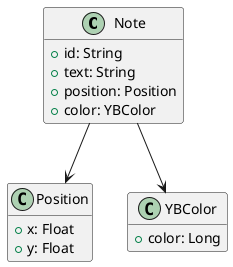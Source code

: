 @startuml
'https://plantuml.com/class-diagram

class Note {
    + id: String
    + text: String
    + position: Position
    + color: YBColor
}

class Position {
    + x: Float
    + y: Float
}

class YBColor {
    + color: Long
}

Note --> Position
Note --> YBColor

hide empty members

@enduml